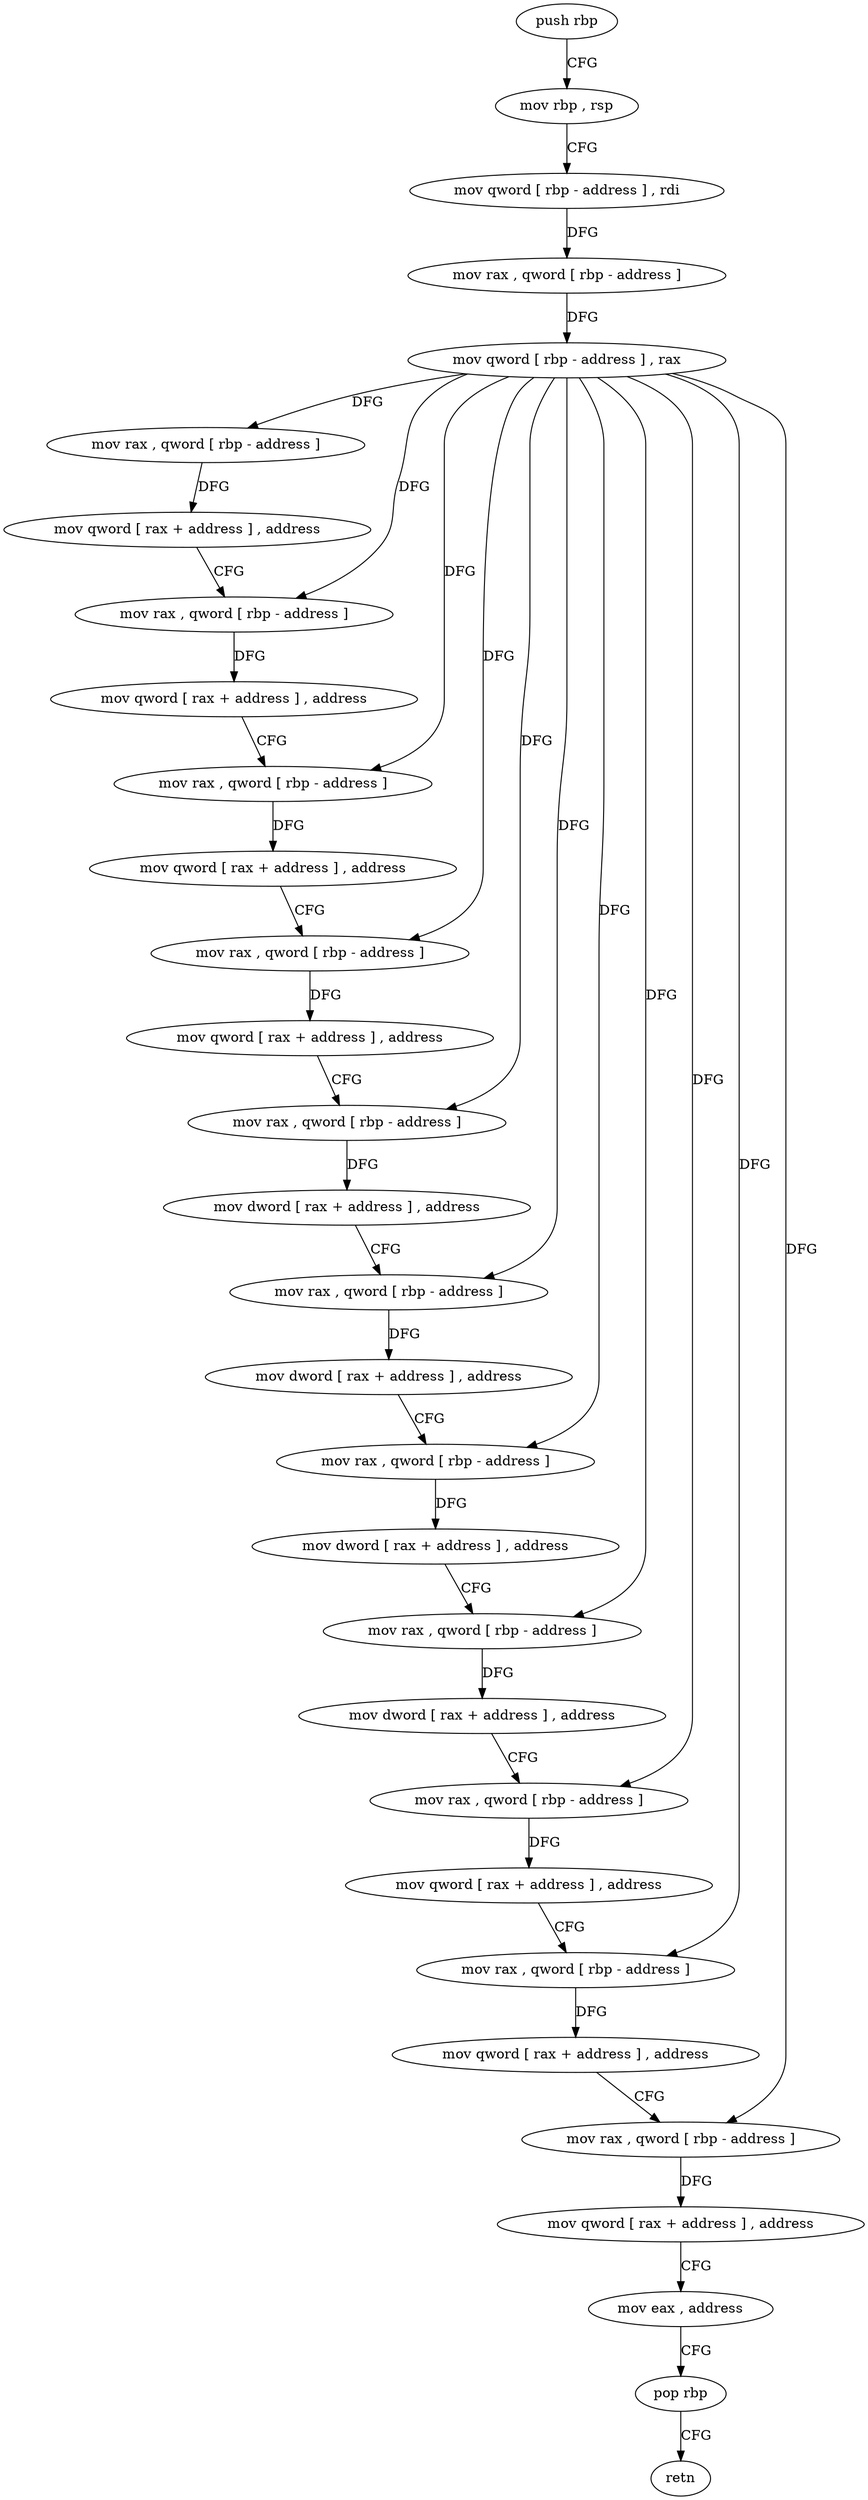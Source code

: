 digraph "func" {
"153122" [label = "push rbp" ]
"153123" [label = "mov rbp , rsp" ]
"153126" [label = "mov qword [ rbp - address ] , rdi" ]
"153130" [label = "mov rax , qword [ rbp - address ]" ]
"153134" [label = "mov qword [ rbp - address ] , rax" ]
"153138" [label = "mov rax , qword [ rbp - address ]" ]
"153142" [label = "mov qword [ rax + address ] , address" ]
"153150" [label = "mov rax , qword [ rbp - address ]" ]
"153154" [label = "mov qword [ rax + address ] , address" ]
"153162" [label = "mov rax , qword [ rbp - address ]" ]
"153166" [label = "mov qword [ rax + address ] , address" ]
"153174" [label = "mov rax , qword [ rbp - address ]" ]
"153178" [label = "mov qword [ rax + address ] , address" ]
"153186" [label = "mov rax , qword [ rbp - address ]" ]
"153190" [label = "mov dword [ rax + address ] , address" ]
"153197" [label = "mov rax , qword [ rbp - address ]" ]
"153201" [label = "mov dword [ rax + address ] , address" ]
"153208" [label = "mov rax , qword [ rbp - address ]" ]
"153212" [label = "mov dword [ rax + address ] , address" ]
"153219" [label = "mov rax , qword [ rbp - address ]" ]
"153223" [label = "mov dword [ rax + address ] , address" ]
"153230" [label = "mov rax , qword [ rbp - address ]" ]
"153234" [label = "mov qword [ rax + address ] , address" ]
"153242" [label = "mov rax , qword [ rbp - address ]" ]
"153246" [label = "mov qword [ rax + address ] , address" ]
"153254" [label = "mov rax , qword [ rbp - address ]" ]
"153258" [label = "mov qword [ rax + address ] , address" ]
"153266" [label = "mov eax , address" ]
"153271" [label = "pop rbp" ]
"153272" [label = "retn" ]
"153122" -> "153123" [ label = "CFG" ]
"153123" -> "153126" [ label = "CFG" ]
"153126" -> "153130" [ label = "DFG" ]
"153130" -> "153134" [ label = "DFG" ]
"153134" -> "153138" [ label = "DFG" ]
"153134" -> "153150" [ label = "DFG" ]
"153134" -> "153162" [ label = "DFG" ]
"153134" -> "153174" [ label = "DFG" ]
"153134" -> "153186" [ label = "DFG" ]
"153134" -> "153197" [ label = "DFG" ]
"153134" -> "153208" [ label = "DFG" ]
"153134" -> "153219" [ label = "DFG" ]
"153134" -> "153230" [ label = "DFG" ]
"153134" -> "153242" [ label = "DFG" ]
"153134" -> "153254" [ label = "DFG" ]
"153138" -> "153142" [ label = "DFG" ]
"153142" -> "153150" [ label = "CFG" ]
"153150" -> "153154" [ label = "DFG" ]
"153154" -> "153162" [ label = "CFG" ]
"153162" -> "153166" [ label = "DFG" ]
"153166" -> "153174" [ label = "CFG" ]
"153174" -> "153178" [ label = "DFG" ]
"153178" -> "153186" [ label = "CFG" ]
"153186" -> "153190" [ label = "DFG" ]
"153190" -> "153197" [ label = "CFG" ]
"153197" -> "153201" [ label = "DFG" ]
"153201" -> "153208" [ label = "CFG" ]
"153208" -> "153212" [ label = "DFG" ]
"153212" -> "153219" [ label = "CFG" ]
"153219" -> "153223" [ label = "DFG" ]
"153223" -> "153230" [ label = "CFG" ]
"153230" -> "153234" [ label = "DFG" ]
"153234" -> "153242" [ label = "CFG" ]
"153242" -> "153246" [ label = "DFG" ]
"153246" -> "153254" [ label = "CFG" ]
"153254" -> "153258" [ label = "DFG" ]
"153258" -> "153266" [ label = "CFG" ]
"153266" -> "153271" [ label = "CFG" ]
"153271" -> "153272" [ label = "CFG" ]
}

